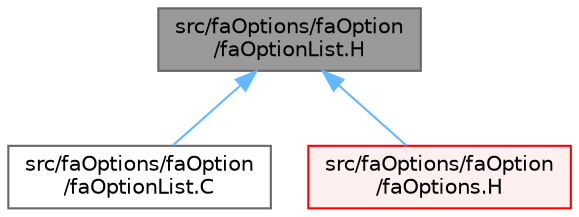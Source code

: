 digraph "src/faOptions/faOption/faOptionList.H"
{
 // LATEX_PDF_SIZE
  bgcolor="transparent";
  edge [fontname=Helvetica,fontsize=10,labelfontname=Helvetica,labelfontsize=10];
  node [fontname=Helvetica,fontsize=10,shape=box,height=0.2,width=0.4];
  Node1 [id="Node000001",label="src/faOptions/faOption\l/faOptionList.H",height=0.2,width=0.4,color="gray40", fillcolor="grey60", style="filled", fontcolor="black",tooltip=" "];
  Node1 -> Node2 [id="edge1_Node000001_Node000002",dir="back",color="steelblue1",style="solid",tooltip=" "];
  Node2 [id="Node000002",label="src/faOptions/faOption\l/faOptionList.C",height=0.2,width=0.4,color="grey40", fillcolor="white", style="filled",URL="$faOptionList_8C.html",tooltip=" "];
  Node1 -> Node3 [id="edge2_Node000001_Node000003",dir="back",color="steelblue1",style="solid",tooltip=" "];
  Node3 [id="Node000003",label="src/faOptions/faOption\l/faOptions.H",height=0.2,width=0.4,color="red", fillcolor="#FFF0F0", style="filled",URL="$faOptions_8H.html",tooltip=" "];
}
